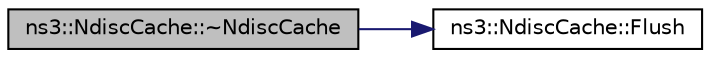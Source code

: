 digraph "ns3::NdiscCache::~NdiscCache"
{
 // LATEX_PDF_SIZE
  edge [fontname="Helvetica",fontsize="10",labelfontname="Helvetica",labelfontsize="10"];
  node [fontname="Helvetica",fontsize="10",shape=record];
  rankdir="LR";
  Node1 [label="ns3::NdiscCache::~NdiscCache",height=0.2,width=0.4,color="black", fillcolor="grey75", style="filled", fontcolor="black",tooltip="Destructor."];
  Node1 -> Node2 [color="midnightblue",fontsize="10",style="solid",fontname="Helvetica"];
  Node2 [label="ns3::NdiscCache::Flush",height=0.2,width=0.4,color="black", fillcolor="white", style="filled",URL="$classns3_1_1_ndisc_cache.html#a2ff148596a97706775544a0597669dfa",tooltip="Flush the cache."];
}
